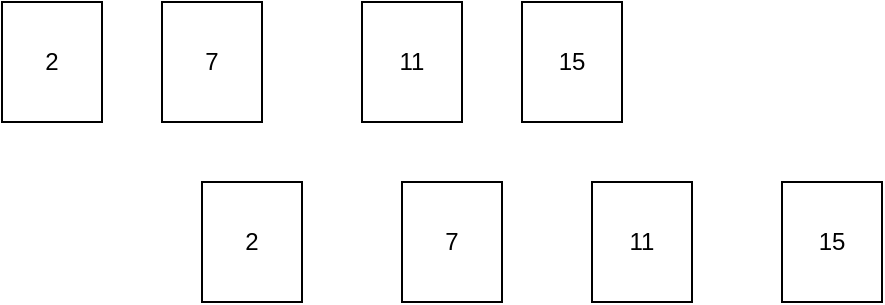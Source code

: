 <mxfile>
    <diagram id="EFSG_vgjZauY9ugID8BC" name="Page-1">
        <mxGraphModel dx="625" dy="494" grid="1" gridSize="10" guides="1" tooltips="1" connect="1" arrows="1" fold="1" page="1" pageScale="1" pageWidth="850" pageHeight="1100" math="0" shadow="0">
            <root>
                <mxCell id="0"/>
                <mxCell id="1" parent="0"/>
                <mxCell id="2" value="2" style="rounded=0;whiteSpace=wrap;html=1;" vertex="1" parent="1">
                    <mxGeometry x="80" y="190" width="50" height="60" as="geometry"/>
                </mxCell>
                <mxCell id="3" value="7" style="rounded=0;whiteSpace=wrap;html=1;" vertex="1" parent="1">
                    <mxGeometry x="160" y="190" width="50" height="60" as="geometry"/>
                </mxCell>
                <mxCell id="4" value="11" style="rounded=0;whiteSpace=wrap;html=1;" vertex="1" parent="1">
                    <mxGeometry x="260" y="190" width="50" height="60" as="geometry"/>
                </mxCell>
                <mxCell id="5" value="15" style="rounded=0;whiteSpace=wrap;html=1;" vertex="1" parent="1">
                    <mxGeometry x="340" y="190" width="50" height="60" as="geometry"/>
                </mxCell>
                <mxCell id="6" value="2" style="rounded=0;whiteSpace=wrap;html=1;" vertex="1" parent="1">
                    <mxGeometry x="180" y="280" width="50" height="60" as="geometry"/>
                </mxCell>
                <mxCell id="7" value="7" style="rounded=0;whiteSpace=wrap;html=1;" vertex="1" parent="1">
                    <mxGeometry x="280" y="280" width="50" height="60" as="geometry"/>
                </mxCell>
                <mxCell id="8" value="11" style="rounded=0;whiteSpace=wrap;html=1;" vertex="1" parent="1">
                    <mxGeometry x="375" y="280" width="50" height="60" as="geometry"/>
                </mxCell>
                <mxCell id="9" value="15" style="rounded=0;whiteSpace=wrap;html=1;" vertex="1" parent="1">
                    <mxGeometry x="470" y="280" width="50" height="60" as="geometry"/>
                </mxCell>
            </root>
        </mxGraphModel>
    </diagram>
</mxfile>